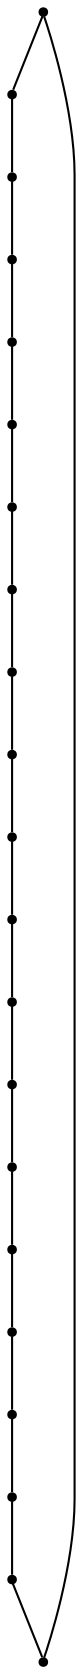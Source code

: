 graph {
  node [shape=point,comment="{\"directed\":false,\"doi\":\"10.1007/978-3-642-18469-7_19\",\"figure\":\"5\"}"]

  v0 [pos="1090.232935418911,843.4130137636342"]
  v1 [pos="1090.2360851434778,896.5673517344685"]
  v2 [pos="1090.2360851434778,790.2545425443623"]
  v3 [pos="1037.0421526881748,949.7258229537405"]
  v4 [pos="1037.042152688175,737.0960713250903"]
  v5 [pos="837.5661189429015,949.7258229537404"]
  v6 [pos="771.0726653963588,949.7258229537405"]
  v7 [pos="904.057409042267,949.7258229537406"]
  v8 [pos="970.5508625888097,949.7258229537404"]
  v9 [pos="1010.4421560437054,737.0960713250903"]
  v10 [pos="983.8482679559717,737.0960713250903"]
  v11 [pos="957.2524073134587,737.0960713250903"]
  v12 [pos="930.6543832237681,737.0960713250902"]
  v13 [pos="877.4604984915647,683.9376001058183"]
  v14 [pos="850.8646378490519,683.9376001058182"]
  v15 [pos="824.2668046517595,683.9376636942557"]
  v16 [pos="797.6707531168483,683.9376001058183"]
  v17 [pos="771.0727290271581,683.9376001058183"]
  v18 [pos="717.8787806641554,896.5673517344685"]
  v19 [pos="717.8788442949547,737.0960713250902"]
  v20 [pos="717.8798305723444,816.8338735366546"]

  v0 -- v1 [id="-1",pos="1090.232935418911,843.4130137636342 1090.2360851434778,896.5673517344685 1090.2360851434778,896.5673517344685 1090.2360851434778,896.5673517344685"]
  v18 -- v20 [id="-2",pos="717.8787806641554,896.5673517344685 717.8798305723444,816.8338735366546 717.8798305723444,816.8338735366546 717.8798305723444,816.8338735366546"]
  v20 -- v19 [id="-3",pos="717.8798305723444,816.8338735366546 717.8788442949547,737.0960713250902 717.8788442949547,737.0960713250902 717.8788442949547,737.0960713250902"]
  v19 -- v17 [id="-4",pos="717.8788442949547,737.0960713250902 771.0727290271581,683.9376001058183 771.0727290271581,683.9376001058183 771.0727290271581,683.9376001058183"]
  v6 -- v18 [id="-5",pos="771.0726653963588,949.7258229537405 717.8787806641554,896.5673517344685 717.8787806641554,896.5673517344685 717.8787806641554,896.5673517344685"]
  v17 -- v16 [id="-6",pos="771.0727290271581,683.9376001058183 797.6707531168483,683.9376001058183 797.6707531168483,683.9376001058183 797.6707531168483,683.9376001058183"]
  v16 -- v15 [id="-7",pos="797.6707531168483,683.9376001058183 824.2668046517595,683.9376636942557 824.2668046517595,683.9376636942557 824.2668046517595,683.9376636942557"]
  v15 -- v14 [id="-8",pos="824.2668046517595,683.9376636942557 850.8646378490519,683.9376001058182 850.8646378490519,683.9376001058182 850.8646378490519,683.9376001058182"]
  v14 -- v13 [id="-9",pos="850.8646378490519,683.9376001058182 877.4604984915647,683.9376001058183 877.4604984915647,683.9376001058183 877.4604984915647,683.9376001058183"]
  v13 -- v12 [id="-10",pos="877.4604984915647,683.9376001058183 930.6543832237681,737.0960713250902 930.6543832237681,737.0960713250902 930.6543832237681,737.0960713250902"]
  v12 -- v11 [id="-11",pos="930.6543832237681,737.0960713250902 957.2524073134587,737.0960713250903 957.2524073134587,737.0960713250903 957.2524073134587,737.0960713250903"]
  v11 -- v10 [id="-12",pos="957.2524073134587,737.0960713250903 983.8482679559717,737.0960713250903 983.8482679559717,737.0960713250903 983.8482679559717,737.0960713250903"]
  v10 -- v9 [id="-13",pos="983.8482679559717,737.0960713250903 1010.4421560437054,737.0960713250903 1010.4421560437054,737.0960713250903 1010.4421560437054,737.0960713250903"]
  v9 -- v4 [id="-14",pos="1010.4421560437054,737.0960713250903 1037.042152688175,737.0960713250903 1037.042152688175,737.0960713250903 1037.042152688175,737.0960713250903"]
  v2 -- v0 [id="-15",pos="1090.2360851434778,790.2545425443623 1090.232935418911,843.4130137636342 1090.232935418911,843.4130137636342 1090.232935418911,843.4130137636342"]
  v1 -- v3 [id="-16",pos="1090.2360851434778,896.5673517344685 1037.0421526881748,949.7258229537405 1037.0421526881748,949.7258229537405 1037.0421526881748,949.7258229537405"]
  v3 -- v8 [id="-17",pos="1037.0421526881748,949.7258229537405 970.5508625888097,949.7258229537404 970.5508625888097,949.7258229537404 970.5508625888097,949.7258229537404"]
  v8 -- v7 [id="-18",pos="970.5508625888097,949.7258229537404 904.057409042267,949.7258229537406 904.057409042267,949.7258229537406 904.057409042267,949.7258229537406"]
  v7 -- v5 [id="-19",pos="904.057409042267,949.7258229537406 837.5661189429015,949.7258229537404 837.5661189429015,949.7258229537404 837.5661189429015,949.7258229537404"]
  v5 -- v6 [id="-20",pos="837.5661189429015,949.7258229537404 771.0726653963588,949.7258229537405 771.0726653963588,949.7258229537405 771.0726653963588,949.7258229537405"]
  v4 -- v2 [id="-21",pos="1037.042152688175,737.0960713250903 1090.2360851434778,790.2545425443623 1090.2360851434778,790.2545425443623 1090.2360851434778,790.2545425443623"]
}
